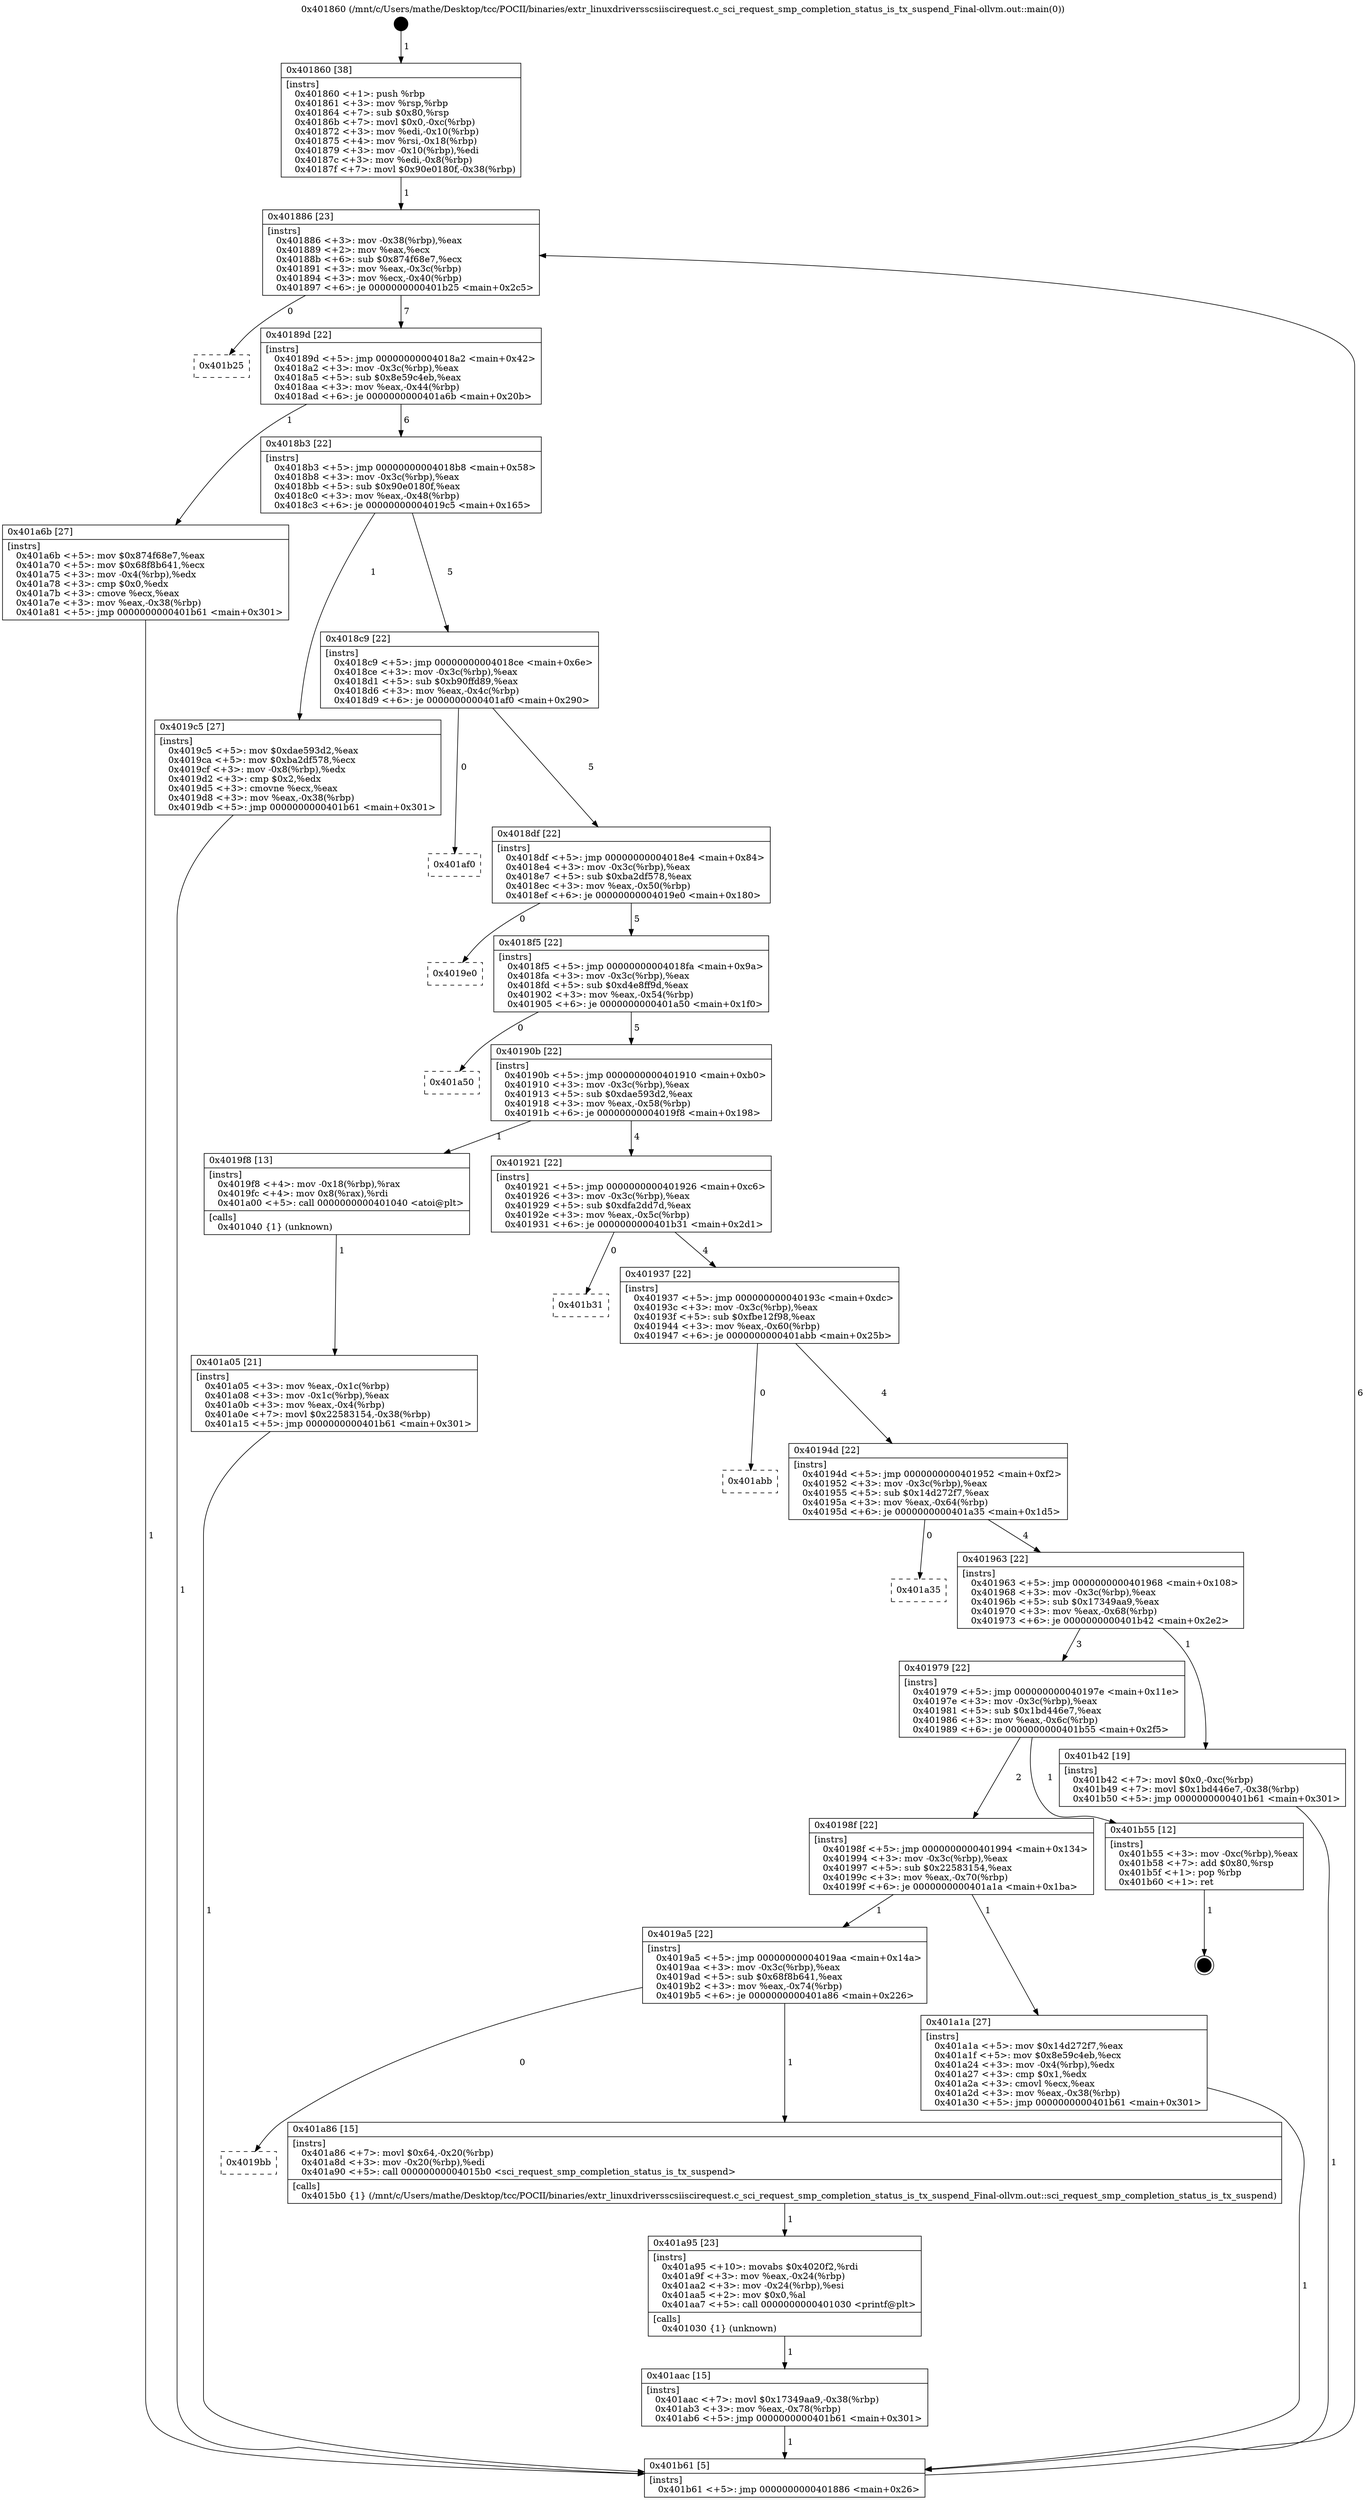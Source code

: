 digraph "0x401860" {
  label = "0x401860 (/mnt/c/Users/mathe/Desktop/tcc/POCII/binaries/extr_linuxdriversscsiiscirequest.c_sci_request_smp_completion_status_is_tx_suspend_Final-ollvm.out::main(0))"
  labelloc = "t"
  node[shape=record]

  Entry [label="",width=0.3,height=0.3,shape=circle,fillcolor=black,style=filled]
  "0x401886" [label="{
     0x401886 [23]\l
     | [instrs]\l
     &nbsp;&nbsp;0x401886 \<+3\>: mov -0x38(%rbp),%eax\l
     &nbsp;&nbsp;0x401889 \<+2\>: mov %eax,%ecx\l
     &nbsp;&nbsp;0x40188b \<+6\>: sub $0x874f68e7,%ecx\l
     &nbsp;&nbsp;0x401891 \<+3\>: mov %eax,-0x3c(%rbp)\l
     &nbsp;&nbsp;0x401894 \<+3\>: mov %ecx,-0x40(%rbp)\l
     &nbsp;&nbsp;0x401897 \<+6\>: je 0000000000401b25 \<main+0x2c5\>\l
  }"]
  "0x401b25" [label="{
     0x401b25\l
  }", style=dashed]
  "0x40189d" [label="{
     0x40189d [22]\l
     | [instrs]\l
     &nbsp;&nbsp;0x40189d \<+5\>: jmp 00000000004018a2 \<main+0x42\>\l
     &nbsp;&nbsp;0x4018a2 \<+3\>: mov -0x3c(%rbp),%eax\l
     &nbsp;&nbsp;0x4018a5 \<+5\>: sub $0x8e59c4eb,%eax\l
     &nbsp;&nbsp;0x4018aa \<+3\>: mov %eax,-0x44(%rbp)\l
     &nbsp;&nbsp;0x4018ad \<+6\>: je 0000000000401a6b \<main+0x20b\>\l
  }"]
  Exit [label="",width=0.3,height=0.3,shape=circle,fillcolor=black,style=filled,peripheries=2]
  "0x401a6b" [label="{
     0x401a6b [27]\l
     | [instrs]\l
     &nbsp;&nbsp;0x401a6b \<+5\>: mov $0x874f68e7,%eax\l
     &nbsp;&nbsp;0x401a70 \<+5\>: mov $0x68f8b641,%ecx\l
     &nbsp;&nbsp;0x401a75 \<+3\>: mov -0x4(%rbp),%edx\l
     &nbsp;&nbsp;0x401a78 \<+3\>: cmp $0x0,%edx\l
     &nbsp;&nbsp;0x401a7b \<+3\>: cmove %ecx,%eax\l
     &nbsp;&nbsp;0x401a7e \<+3\>: mov %eax,-0x38(%rbp)\l
     &nbsp;&nbsp;0x401a81 \<+5\>: jmp 0000000000401b61 \<main+0x301\>\l
  }"]
  "0x4018b3" [label="{
     0x4018b3 [22]\l
     | [instrs]\l
     &nbsp;&nbsp;0x4018b3 \<+5\>: jmp 00000000004018b8 \<main+0x58\>\l
     &nbsp;&nbsp;0x4018b8 \<+3\>: mov -0x3c(%rbp),%eax\l
     &nbsp;&nbsp;0x4018bb \<+5\>: sub $0x90e0180f,%eax\l
     &nbsp;&nbsp;0x4018c0 \<+3\>: mov %eax,-0x48(%rbp)\l
     &nbsp;&nbsp;0x4018c3 \<+6\>: je 00000000004019c5 \<main+0x165\>\l
  }"]
  "0x401aac" [label="{
     0x401aac [15]\l
     | [instrs]\l
     &nbsp;&nbsp;0x401aac \<+7\>: movl $0x17349aa9,-0x38(%rbp)\l
     &nbsp;&nbsp;0x401ab3 \<+3\>: mov %eax,-0x78(%rbp)\l
     &nbsp;&nbsp;0x401ab6 \<+5\>: jmp 0000000000401b61 \<main+0x301\>\l
  }"]
  "0x4019c5" [label="{
     0x4019c5 [27]\l
     | [instrs]\l
     &nbsp;&nbsp;0x4019c5 \<+5\>: mov $0xdae593d2,%eax\l
     &nbsp;&nbsp;0x4019ca \<+5\>: mov $0xba2df578,%ecx\l
     &nbsp;&nbsp;0x4019cf \<+3\>: mov -0x8(%rbp),%edx\l
     &nbsp;&nbsp;0x4019d2 \<+3\>: cmp $0x2,%edx\l
     &nbsp;&nbsp;0x4019d5 \<+3\>: cmovne %ecx,%eax\l
     &nbsp;&nbsp;0x4019d8 \<+3\>: mov %eax,-0x38(%rbp)\l
     &nbsp;&nbsp;0x4019db \<+5\>: jmp 0000000000401b61 \<main+0x301\>\l
  }"]
  "0x4018c9" [label="{
     0x4018c9 [22]\l
     | [instrs]\l
     &nbsp;&nbsp;0x4018c9 \<+5\>: jmp 00000000004018ce \<main+0x6e\>\l
     &nbsp;&nbsp;0x4018ce \<+3\>: mov -0x3c(%rbp),%eax\l
     &nbsp;&nbsp;0x4018d1 \<+5\>: sub $0xb90ffd89,%eax\l
     &nbsp;&nbsp;0x4018d6 \<+3\>: mov %eax,-0x4c(%rbp)\l
     &nbsp;&nbsp;0x4018d9 \<+6\>: je 0000000000401af0 \<main+0x290\>\l
  }"]
  "0x401b61" [label="{
     0x401b61 [5]\l
     | [instrs]\l
     &nbsp;&nbsp;0x401b61 \<+5\>: jmp 0000000000401886 \<main+0x26\>\l
  }"]
  "0x401860" [label="{
     0x401860 [38]\l
     | [instrs]\l
     &nbsp;&nbsp;0x401860 \<+1\>: push %rbp\l
     &nbsp;&nbsp;0x401861 \<+3\>: mov %rsp,%rbp\l
     &nbsp;&nbsp;0x401864 \<+7\>: sub $0x80,%rsp\l
     &nbsp;&nbsp;0x40186b \<+7\>: movl $0x0,-0xc(%rbp)\l
     &nbsp;&nbsp;0x401872 \<+3\>: mov %edi,-0x10(%rbp)\l
     &nbsp;&nbsp;0x401875 \<+4\>: mov %rsi,-0x18(%rbp)\l
     &nbsp;&nbsp;0x401879 \<+3\>: mov -0x10(%rbp),%edi\l
     &nbsp;&nbsp;0x40187c \<+3\>: mov %edi,-0x8(%rbp)\l
     &nbsp;&nbsp;0x40187f \<+7\>: movl $0x90e0180f,-0x38(%rbp)\l
  }"]
  "0x401a95" [label="{
     0x401a95 [23]\l
     | [instrs]\l
     &nbsp;&nbsp;0x401a95 \<+10\>: movabs $0x4020f2,%rdi\l
     &nbsp;&nbsp;0x401a9f \<+3\>: mov %eax,-0x24(%rbp)\l
     &nbsp;&nbsp;0x401aa2 \<+3\>: mov -0x24(%rbp),%esi\l
     &nbsp;&nbsp;0x401aa5 \<+2\>: mov $0x0,%al\l
     &nbsp;&nbsp;0x401aa7 \<+5\>: call 0000000000401030 \<printf@plt\>\l
     | [calls]\l
     &nbsp;&nbsp;0x401030 \{1\} (unknown)\l
  }"]
  "0x401af0" [label="{
     0x401af0\l
  }", style=dashed]
  "0x4018df" [label="{
     0x4018df [22]\l
     | [instrs]\l
     &nbsp;&nbsp;0x4018df \<+5\>: jmp 00000000004018e4 \<main+0x84\>\l
     &nbsp;&nbsp;0x4018e4 \<+3\>: mov -0x3c(%rbp),%eax\l
     &nbsp;&nbsp;0x4018e7 \<+5\>: sub $0xba2df578,%eax\l
     &nbsp;&nbsp;0x4018ec \<+3\>: mov %eax,-0x50(%rbp)\l
     &nbsp;&nbsp;0x4018ef \<+6\>: je 00000000004019e0 \<main+0x180\>\l
  }"]
  "0x4019bb" [label="{
     0x4019bb\l
  }", style=dashed]
  "0x4019e0" [label="{
     0x4019e0\l
  }", style=dashed]
  "0x4018f5" [label="{
     0x4018f5 [22]\l
     | [instrs]\l
     &nbsp;&nbsp;0x4018f5 \<+5\>: jmp 00000000004018fa \<main+0x9a\>\l
     &nbsp;&nbsp;0x4018fa \<+3\>: mov -0x3c(%rbp),%eax\l
     &nbsp;&nbsp;0x4018fd \<+5\>: sub $0xd4e8ff9d,%eax\l
     &nbsp;&nbsp;0x401902 \<+3\>: mov %eax,-0x54(%rbp)\l
     &nbsp;&nbsp;0x401905 \<+6\>: je 0000000000401a50 \<main+0x1f0\>\l
  }"]
  "0x401a86" [label="{
     0x401a86 [15]\l
     | [instrs]\l
     &nbsp;&nbsp;0x401a86 \<+7\>: movl $0x64,-0x20(%rbp)\l
     &nbsp;&nbsp;0x401a8d \<+3\>: mov -0x20(%rbp),%edi\l
     &nbsp;&nbsp;0x401a90 \<+5\>: call 00000000004015b0 \<sci_request_smp_completion_status_is_tx_suspend\>\l
     | [calls]\l
     &nbsp;&nbsp;0x4015b0 \{1\} (/mnt/c/Users/mathe/Desktop/tcc/POCII/binaries/extr_linuxdriversscsiiscirequest.c_sci_request_smp_completion_status_is_tx_suspend_Final-ollvm.out::sci_request_smp_completion_status_is_tx_suspend)\l
  }"]
  "0x401a50" [label="{
     0x401a50\l
  }", style=dashed]
  "0x40190b" [label="{
     0x40190b [22]\l
     | [instrs]\l
     &nbsp;&nbsp;0x40190b \<+5\>: jmp 0000000000401910 \<main+0xb0\>\l
     &nbsp;&nbsp;0x401910 \<+3\>: mov -0x3c(%rbp),%eax\l
     &nbsp;&nbsp;0x401913 \<+5\>: sub $0xdae593d2,%eax\l
     &nbsp;&nbsp;0x401918 \<+3\>: mov %eax,-0x58(%rbp)\l
     &nbsp;&nbsp;0x40191b \<+6\>: je 00000000004019f8 \<main+0x198\>\l
  }"]
  "0x4019a5" [label="{
     0x4019a5 [22]\l
     | [instrs]\l
     &nbsp;&nbsp;0x4019a5 \<+5\>: jmp 00000000004019aa \<main+0x14a\>\l
     &nbsp;&nbsp;0x4019aa \<+3\>: mov -0x3c(%rbp),%eax\l
     &nbsp;&nbsp;0x4019ad \<+5\>: sub $0x68f8b641,%eax\l
     &nbsp;&nbsp;0x4019b2 \<+3\>: mov %eax,-0x74(%rbp)\l
     &nbsp;&nbsp;0x4019b5 \<+6\>: je 0000000000401a86 \<main+0x226\>\l
  }"]
  "0x4019f8" [label="{
     0x4019f8 [13]\l
     | [instrs]\l
     &nbsp;&nbsp;0x4019f8 \<+4\>: mov -0x18(%rbp),%rax\l
     &nbsp;&nbsp;0x4019fc \<+4\>: mov 0x8(%rax),%rdi\l
     &nbsp;&nbsp;0x401a00 \<+5\>: call 0000000000401040 \<atoi@plt\>\l
     | [calls]\l
     &nbsp;&nbsp;0x401040 \{1\} (unknown)\l
  }"]
  "0x401921" [label="{
     0x401921 [22]\l
     | [instrs]\l
     &nbsp;&nbsp;0x401921 \<+5\>: jmp 0000000000401926 \<main+0xc6\>\l
     &nbsp;&nbsp;0x401926 \<+3\>: mov -0x3c(%rbp),%eax\l
     &nbsp;&nbsp;0x401929 \<+5\>: sub $0xdfa2dd7d,%eax\l
     &nbsp;&nbsp;0x40192e \<+3\>: mov %eax,-0x5c(%rbp)\l
     &nbsp;&nbsp;0x401931 \<+6\>: je 0000000000401b31 \<main+0x2d1\>\l
  }"]
  "0x401a05" [label="{
     0x401a05 [21]\l
     | [instrs]\l
     &nbsp;&nbsp;0x401a05 \<+3\>: mov %eax,-0x1c(%rbp)\l
     &nbsp;&nbsp;0x401a08 \<+3\>: mov -0x1c(%rbp),%eax\l
     &nbsp;&nbsp;0x401a0b \<+3\>: mov %eax,-0x4(%rbp)\l
     &nbsp;&nbsp;0x401a0e \<+7\>: movl $0x22583154,-0x38(%rbp)\l
     &nbsp;&nbsp;0x401a15 \<+5\>: jmp 0000000000401b61 \<main+0x301\>\l
  }"]
  "0x401a1a" [label="{
     0x401a1a [27]\l
     | [instrs]\l
     &nbsp;&nbsp;0x401a1a \<+5\>: mov $0x14d272f7,%eax\l
     &nbsp;&nbsp;0x401a1f \<+5\>: mov $0x8e59c4eb,%ecx\l
     &nbsp;&nbsp;0x401a24 \<+3\>: mov -0x4(%rbp),%edx\l
     &nbsp;&nbsp;0x401a27 \<+3\>: cmp $0x1,%edx\l
     &nbsp;&nbsp;0x401a2a \<+3\>: cmovl %ecx,%eax\l
     &nbsp;&nbsp;0x401a2d \<+3\>: mov %eax,-0x38(%rbp)\l
     &nbsp;&nbsp;0x401a30 \<+5\>: jmp 0000000000401b61 \<main+0x301\>\l
  }"]
  "0x401b31" [label="{
     0x401b31\l
  }", style=dashed]
  "0x401937" [label="{
     0x401937 [22]\l
     | [instrs]\l
     &nbsp;&nbsp;0x401937 \<+5\>: jmp 000000000040193c \<main+0xdc\>\l
     &nbsp;&nbsp;0x40193c \<+3\>: mov -0x3c(%rbp),%eax\l
     &nbsp;&nbsp;0x40193f \<+5\>: sub $0xfbe12f98,%eax\l
     &nbsp;&nbsp;0x401944 \<+3\>: mov %eax,-0x60(%rbp)\l
     &nbsp;&nbsp;0x401947 \<+6\>: je 0000000000401abb \<main+0x25b\>\l
  }"]
  "0x40198f" [label="{
     0x40198f [22]\l
     | [instrs]\l
     &nbsp;&nbsp;0x40198f \<+5\>: jmp 0000000000401994 \<main+0x134\>\l
     &nbsp;&nbsp;0x401994 \<+3\>: mov -0x3c(%rbp),%eax\l
     &nbsp;&nbsp;0x401997 \<+5\>: sub $0x22583154,%eax\l
     &nbsp;&nbsp;0x40199c \<+3\>: mov %eax,-0x70(%rbp)\l
     &nbsp;&nbsp;0x40199f \<+6\>: je 0000000000401a1a \<main+0x1ba\>\l
  }"]
  "0x401abb" [label="{
     0x401abb\l
  }", style=dashed]
  "0x40194d" [label="{
     0x40194d [22]\l
     | [instrs]\l
     &nbsp;&nbsp;0x40194d \<+5\>: jmp 0000000000401952 \<main+0xf2\>\l
     &nbsp;&nbsp;0x401952 \<+3\>: mov -0x3c(%rbp),%eax\l
     &nbsp;&nbsp;0x401955 \<+5\>: sub $0x14d272f7,%eax\l
     &nbsp;&nbsp;0x40195a \<+3\>: mov %eax,-0x64(%rbp)\l
     &nbsp;&nbsp;0x40195d \<+6\>: je 0000000000401a35 \<main+0x1d5\>\l
  }"]
  "0x401b55" [label="{
     0x401b55 [12]\l
     | [instrs]\l
     &nbsp;&nbsp;0x401b55 \<+3\>: mov -0xc(%rbp),%eax\l
     &nbsp;&nbsp;0x401b58 \<+7\>: add $0x80,%rsp\l
     &nbsp;&nbsp;0x401b5f \<+1\>: pop %rbp\l
     &nbsp;&nbsp;0x401b60 \<+1\>: ret\l
  }"]
  "0x401a35" [label="{
     0x401a35\l
  }", style=dashed]
  "0x401963" [label="{
     0x401963 [22]\l
     | [instrs]\l
     &nbsp;&nbsp;0x401963 \<+5\>: jmp 0000000000401968 \<main+0x108\>\l
     &nbsp;&nbsp;0x401968 \<+3\>: mov -0x3c(%rbp),%eax\l
     &nbsp;&nbsp;0x40196b \<+5\>: sub $0x17349aa9,%eax\l
     &nbsp;&nbsp;0x401970 \<+3\>: mov %eax,-0x68(%rbp)\l
     &nbsp;&nbsp;0x401973 \<+6\>: je 0000000000401b42 \<main+0x2e2\>\l
  }"]
  "0x401979" [label="{
     0x401979 [22]\l
     | [instrs]\l
     &nbsp;&nbsp;0x401979 \<+5\>: jmp 000000000040197e \<main+0x11e\>\l
     &nbsp;&nbsp;0x40197e \<+3\>: mov -0x3c(%rbp),%eax\l
     &nbsp;&nbsp;0x401981 \<+5\>: sub $0x1bd446e7,%eax\l
     &nbsp;&nbsp;0x401986 \<+3\>: mov %eax,-0x6c(%rbp)\l
     &nbsp;&nbsp;0x401989 \<+6\>: je 0000000000401b55 \<main+0x2f5\>\l
  }"]
  "0x401b42" [label="{
     0x401b42 [19]\l
     | [instrs]\l
     &nbsp;&nbsp;0x401b42 \<+7\>: movl $0x0,-0xc(%rbp)\l
     &nbsp;&nbsp;0x401b49 \<+7\>: movl $0x1bd446e7,-0x38(%rbp)\l
     &nbsp;&nbsp;0x401b50 \<+5\>: jmp 0000000000401b61 \<main+0x301\>\l
  }"]
  Entry -> "0x401860" [label=" 1"]
  "0x401886" -> "0x401b25" [label=" 0"]
  "0x401886" -> "0x40189d" [label=" 7"]
  "0x401b55" -> Exit [label=" 1"]
  "0x40189d" -> "0x401a6b" [label=" 1"]
  "0x40189d" -> "0x4018b3" [label=" 6"]
  "0x401b42" -> "0x401b61" [label=" 1"]
  "0x4018b3" -> "0x4019c5" [label=" 1"]
  "0x4018b3" -> "0x4018c9" [label=" 5"]
  "0x4019c5" -> "0x401b61" [label=" 1"]
  "0x401860" -> "0x401886" [label=" 1"]
  "0x401b61" -> "0x401886" [label=" 6"]
  "0x401aac" -> "0x401b61" [label=" 1"]
  "0x4018c9" -> "0x401af0" [label=" 0"]
  "0x4018c9" -> "0x4018df" [label=" 5"]
  "0x401a95" -> "0x401aac" [label=" 1"]
  "0x4018df" -> "0x4019e0" [label=" 0"]
  "0x4018df" -> "0x4018f5" [label=" 5"]
  "0x401a86" -> "0x401a95" [label=" 1"]
  "0x4018f5" -> "0x401a50" [label=" 0"]
  "0x4018f5" -> "0x40190b" [label=" 5"]
  "0x4019a5" -> "0x4019bb" [label=" 0"]
  "0x40190b" -> "0x4019f8" [label=" 1"]
  "0x40190b" -> "0x401921" [label=" 4"]
  "0x4019f8" -> "0x401a05" [label=" 1"]
  "0x401a05" -> "0x401b61" [label=" 1"]
  "0x4019a5" -> "0x401a86" [label=" 1"]
  "0x401921" -> "0x401b31" [label=" 0"]
  "0x401921" -> "0x401937" [label=" 4"]
  "0x401a6b" -> "0x401b61" [label=" 1"]
  "0x401937" -> "0x401abb" [label=" 0"]
  "0x401937" -> "0x40194d" [label=" 4"]
  "0x40198f" -> "0x4019a5" [label=" 1"]
  "0x40194d" -> "0x401a35" [label=" 0"]
  "0x40194d" -> "0x401963" [label=" 4"]
  "0x40198f" -> "0x401a1a" [label=" 1"]
  "0x401963" -> "0x401b42" [label=" 1"]
  "0x401963" -> "0x401979" [label=" 3"]
  "0x401a1a" -> "0x401b61" [label=" 1"]
  "0x401979" -> "0x401b55" [label=" 1"]
  "0x401979" -> "0x40198f" [label=" 2"]
}
